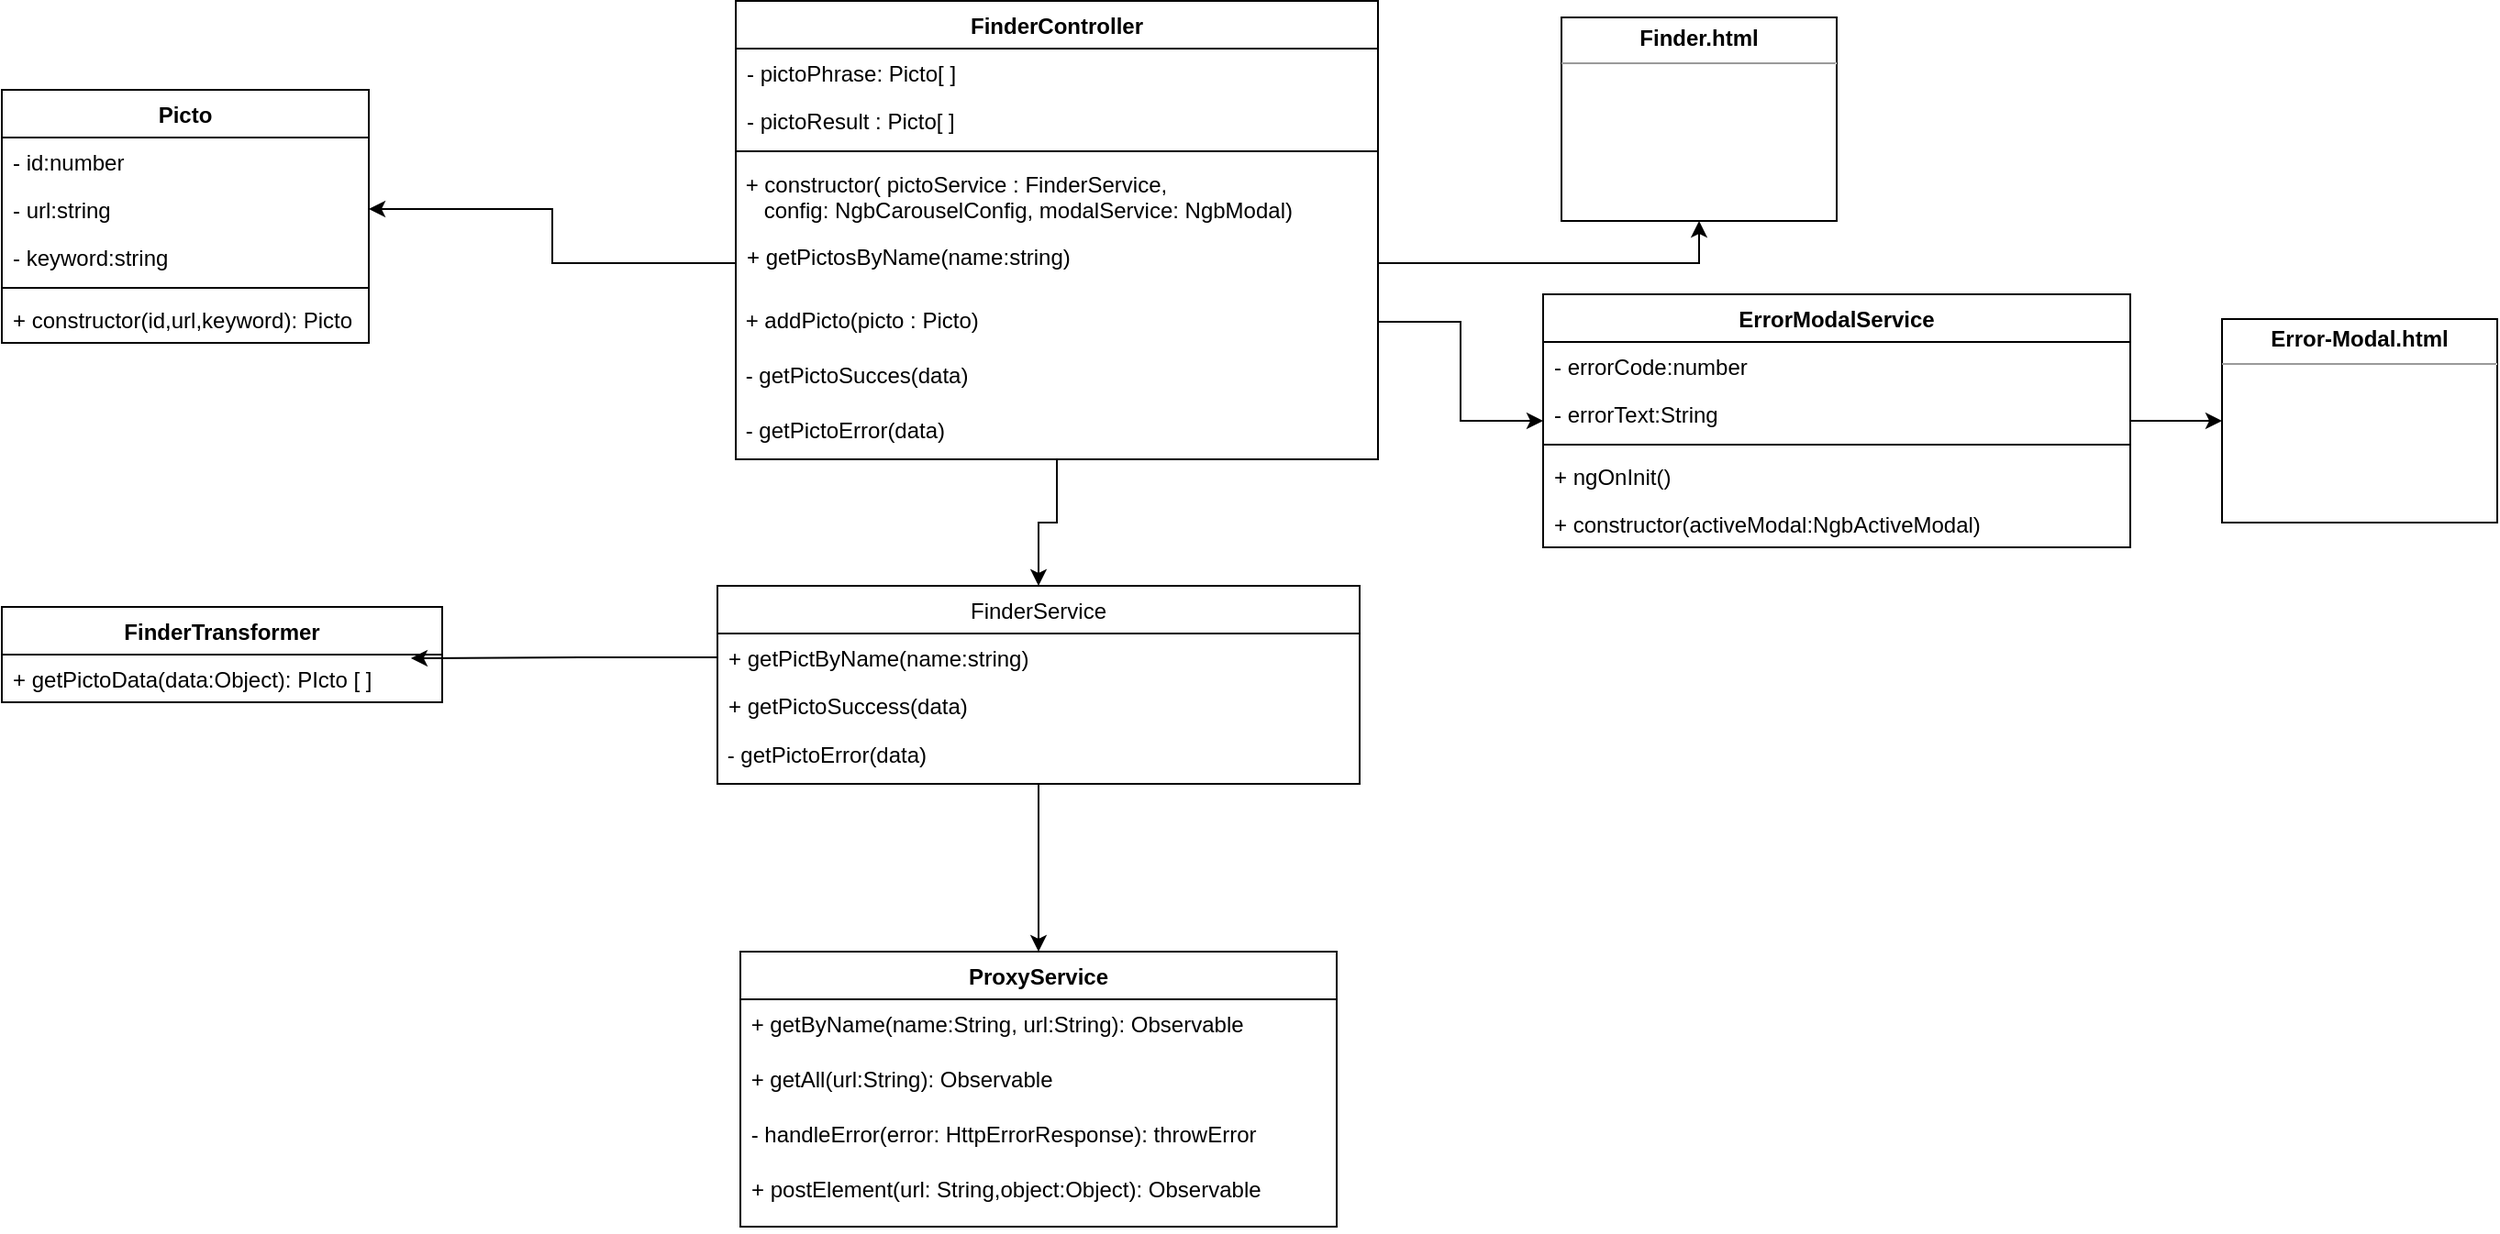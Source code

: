 <mxfile version="10.6.0" type="device"><diagram id="9-XRqoU2OClnURHWfO6d" name="Page-1"><mxGraphModel dx="1394" dy="747" grid="1" gridSize="10" guides="1" tooltips="1" connect="1" arrows="1" fold="1" page="1" pageScale="1" pageWidth="827" pageHeight="1169" math="0" shadow="0"><root><mxCell id="0"/><mxCell id="1" parent="0"/><mxCell id="GbAFSmxkOrYK4dfxpt1m-7" value="" style="edgeStyle=orthogonalEdgeStyle;rounded=0;orthogonalLoop=1;jettySize=auto;html=1;" edge="1" parent="1" source="GbAFSmxkOrYK4dfxpt1m-8" target="GbAFSmxkOrYK4dfxpt1m-14"><mxGeometry relative="1" as="geometry"><mxPoint x="1065" y="860" as="targetPoint"/></mxGeometry></mxCell><mxCell id="GbAFSmxkOrYK4dfxpt1m-8" value="ErrorModalService" style="swimlane;fontStyle=1;align=center;verticalAlign=top;childLayout=stackLayout;horizontal=1;startSize=26;horizontalStack=0;resizeParent=1;resizeParentMax=0;resizeLast=0;collapsible=1;marginBottom=0;" vertex="1" parent="1"><mxGeometry x="920" y="271.5" width="320" height="138" as="geometry"/></mxCell><mxCell id="GbAFSmxkOrYK4dfxpt1m-9" value="- errorCode:number&#10;&#10;" style="text;strokeColor=none;fillColor=none;align=left;verticalAlign=top;spacingLeft=4;spacingRight=4;overflow=hidden;rotatable=0;points=[[0,0.5],[1,0.5]];portConstraint=eastwest;" vertex="1" parent="GbAFSmxkOrYK4dfxpt1m-8"><mxGeometry y="26" width="320" height="26" as="geometry"/></mxCell><mxCell id="GbAFSmxkOrYK4dfxpt1m-10" value="- errorText:String&#10;&#10;" style="text;strokeColor=none;fillColor=none;align=left;verticalAlign=top;spacingLeft=4;spacingRight=4;overflow=hidden;rotatable=0;points=[[0,0.5],[1,0.5]];portConstraint=eastwest;" vertex="1" parent="GbAFSmxkOrYK4dfxpt1m-8"><mxGeometry y="52" width="320" height="26" as="geometry"/></mxCell><mxCell id="GbAFSmxkOrYK4dfxpt1m-11" value="" style="line;strokeWidth=1;fillColor=none;align=left;verticalAlign=middle;spacingTop=-1;spacingLeft=3;spacingRight=3;rotatable=0;labelPosition=right;points=[];portConstraint=eastwest;" vertex="1" parent="GbAFSmxkOrYK4dfxpt1m-8"><mxGeometry y="78" width="320" height="8" as="geometry"/></mxCell><mxCell id="GbAFSmxkOrYK4dfxpt1m-12" value="+ ngOnInit()" style="text;strokeColor=none;fillColor=none;align=left;verticalAlign=top;spacingLeft=4;spacingRight=4;overflow=hidden;rotatable=0;points=[[0,0.5],[1,0.5]];portConstraint=eastwest;" vertex="1" parent="GbAFSmxkOrYK4dfxpt1m-8"><mxGeometry y="86" width="320" height="26" as="geometry"/></mxCell><mxCell id="GbAFSmxkOrYK4dfxpt1m-13" value="+ constructor(activeModal:NgbActiveModal)&#10;" style="text;strokeColor=none;fillColor=none;align=left;verticalAlign=top;spacingLeft=4;spacingRight=4;overflow=hidden;rotatable=0;points=[[0,0.5],[1,0.5]];portConstraint=eastwest;" vertex="1" parent="GbAFSmxkOrYK4dfxpt1m-8"><mxGeometry y="112" width="320" height="26" as="geometry"/></mxCell><mxCell id="GbAFSmxkOrYK4dfxpt1m-14" value="&lt;p style=&quot;margin: 0px ; margin-top: 4px ; text-align: center&quot;&gt;&lt;b&gt;Error-Modal.html&lt;/b&gt;&lt;/p&gt;&lt;hr size=&quot;1&quot;&gt;&lt;p style=&quot;margin: 0px ; margin-left: 4px&quot;&gt;&lt;/p&gt;&lt;p style=&quot;margin: 0px ; margin-left: 4px&quot;&gt;&lt;br&gt;&lt;/p&gt;" style="verticalAlign=top;align=left;overflow=fill;fontSize=12;fontFamily=Helvetica;html=1;" vertex="1" parent="1"><mxGeometry x="1290" y="285" width="150" height="111" as="geometry"/></mxCell><mxCell id="GbAFSmxkOrYK4dfxpt1m-15" value="FinderController&#10;&#10;" style="swimlane;fontStyle=1;align=center;verticalAlign=top;childLayout=stackLayout;horizontal=1;startSize=26;horizontalStack=0;resizeParent=1;resizeParentMax=0;resizeLast=0;collapsible=1;marginBottom=0;" vertex="1" parent="1"><mxGeometry x="480" y="111.5" width="350" height="250" as="geometry"/></mxCell><mxCell id="GbAFSmxkOrYK4dfxpt1m-19" value="- pictoPhrase: Picto[ ]" style="text;strokeColor=none;fillColor=none;align=left;verticalAlign=top;spacingLeft=4;spacingRight=4;overflow=hidden;rotatable=0;points=[[0,0.5],[1,0.5]];portConstraint=eastwest;" vertex="1" parent="GbAFSmxkOrYK4dfxpt1m-15"><mxGeometry y="26" width="350" height="26" as="geometry"/></mxCell><mxCell id="GbAFSmxkOrYK4dfxpt1m-16" value="- pictoResult : Picto[ ]" style="text;strokeColor=none;fillColor=none;align=left;verticalAlign=top;spacingLeft=4;spacingRight=4;overflow=hidden;rotatable=0;points=[[0,0.5],[1,0.5]];portConstraint=eastwest;" vertex="1" parent="GbAFSmxkOrYK4dfxpt1m-15"><mxGeometry y="52" width="350" height="26" as="geometry"/></mxCell><mxCell id="GbAFSmxkOrYK4dfxpt1m-17" value="" style="line;strokeWidth=1;fillColor=none;align=left;verticalAlign=middle;spacingTop=-1;spacingLeft=3;spacingRight=3;rotatable=0;labelPosition=right;points=[];portConstraint=eastwest;" vertex="1" parent="GbAFSmxkOrYK4dfxpt1m-15"><mxGeometry y="78" width="350" height="8" as="geometry"/></mxCell><mxCell id="GbAFSmxkOrYK4dfxpt1m-20" value="&amp;nbsp;+ constructor( pictoService : FinderService, &lt;br&gt;&amp;nbsp; &amp;nbsp; config: NgbCarouselConfig, modalService: NgbModal)" style="text;html=1;" vertex="1" parent="GbAFSmxkOrYK4dfxpt1m-15"><mxGeometry y="86" width="350" height="40" as="geometry"/></mxCell><mxCell id="GbAFSmxkOrYK4dfxpt1m-18" value="+ getPictosByName(name:string)" style="text;strokeColor=none;fillColor=none;align=left;verticalAlign=top;spacingLeft=4;spacingRight=4;overflow=hidden;rotatable=0;points=[[0,0.5],[1,0.5]];portConstraint=eastwest;" vertex="1" parent="GbAFSmxkOrYK4dfxpt1m-15"><mxGeometry y="126" width="350" height="34" as="geometry"/></mxCell><mxCell id="GbAFSmxkOrYK4dfxpt1m-23" value="&amp;nbsp;+ addPicto(picto : Picto)" style="text;html=1;" vertex="1" parent="GbAFSmxkOrYK4dfxpt1m-15"><mxGeometry y="160" width="350" height="30" as="geometry"/></mxCell><mxCell id="GbAFSmxkOrYK4dfxpt1m-22" value="&amp;nbsp;- getPictoSucces(data)" style="text;html=1;" vertex="1" parent="GbAFSmxkOrYK4dfxpt1m-15"><mxGeometry y="190" width="350" height="30" as="geometry"/></mxCell><mxCell id="GbAFSmxkOrYK4dfxpt1m-24" value="&amp;nbsp;- getPictoError(data)" style="text;html=1;" vertex="1" parent="GbAFSmxkOrYK4dfxpt1m-15"><mxGeometry y="220" width="350" height="30" as="geometry"/></mxCell><mxCell id="GbAFSmxkOrYK4dfxpt1m-25" value="&lt;p style=&quot;margin: 0px ; margin-top: 4px ; text-align: center&quot;&gt;&lt;b&gt;Finder.html&lt;/b&gt;&lt;/p&gt;&lt;hr size=&quot;1&quot;&gt;&lt;p style=&quot;margin: 0px ; margin-left: 4px&quot;&gt;&lt;/p&gt;&lt;p style=&quot;margin: 0px ; margin-left: 4px&quot;&gt;&lt;br&gt;&lt;/p&gt;" style="verticalAlign=top;align=left;overflow=fill;fontSize=12;fontFamily=Helvetica;html=1;" vertex="1" parent="1"><mxGeometry x="930" y="120.5" width="150" height="111" as="geometry"/></mxCell><mxCell id="GbAFSmxkOrYK4dfxpt1m-33" style="edgeStyle=orthogonalEdgeStyle;rounded=0;orthogonalLoop=1;jettySize=auto;html=1;" edge="1" parent="1" source="GbAFSmxkOrYK4dfxpt1m-26" target="GbAFSmxkOrYK4dfxpt1m-50"><mxGeometry relative="1" as="geometry"><mxPoint x="645" y="627" as="targetPoint"/></mxGeometry></mxCell><mxCell id="GbAFSmxkOrYK4dfxpt1m-26" value="FinderService" style="swimlane;fontStyle=0;childLayout=stackLayout;horizontal=1;startSize=26;fillColor=none;horizontalStack=0;resizeParent=1;resizeParentMax=0;resizeLast=0;collapsible=1;marginBottom=0;" vertex="1" parent="1"><mxGeometry x="470" y="430.5" width="350" height="108" as="geometry"/></mxCell><mxCell id="GbAFSmxkOrYK4dfxpt1m-27" value="+ getPictByName(name:string)" style="text;strokeColor=none;fillColor=none;align=left;verticalAlign=top;spacingLeft=4;spacingRight=4;overflow=hidden;rotatable=0;points=[[0,0.5],[1,0.5]];portConstraint=eastwest;" vertex="1" parent="GbAFSmxkOrYK4dfxpt1m-26"><mxGeometry y="26" width="350" height="26" as="geometry"/></mxCell><mxCell id="GbAFSmxkOrYK4dfxpt1m-28" value="+ getPictoSuccess(data)" style="text;strokeColor=none;fillColor=none;align=left;verticalAlign=top;spacingLeft=4;spacingRight=4;overflow=hidden;rotatable=0;points=[[0,0.5],[1,0.5]];portConstraint=eastwest;" vertex="1" parent="GbAFSmxkOrYK4dfxpt1m-26"><mxGeometry y="52" width="350" height="26" as="geometry"/></mxCell><mxCell id="GbAFSmxkOrYK4dfxpt1m-34" value="&amp;nbsp;- getPictoError(data)" style="text;html=1;" vertex="1" parent="GbAFSmxkOrYK4dfxpt1m-26"><mxGeometry y="78" width="350" height="30" as="geometry"/></mxCell><mxCell id="GbAFSmxkOrYK4dfxpt1m-30" style="edgeStyle=orthogonalEdgeStyle;rounded=0;orthogonalLoop=1;jettySize=auto;html=1;" edge="1" parent="1" source="GbAFSmxkOrYK4dfxpt1m-24" target="GbAFSmxkOrYK4dfxpt1m-26"><mxGeometry relative="1" as="geometry"/></mxCell><mxCell id="GbAFSmxkOrYK4dfxpt1m-31" style="edgeStyle=orthogonalEdgeStyle;rounded=0;orthogonalLoop=1;jettySize=auto;html=1;exitX=1;exitY=0.5;exitDx=0;exitDy=0;" edge="1" parent="1" source="GbAFSmxkOrYK4dfxpt1m-18" target="GbAFSmxkOrYK4dfxpt1m-25"><mxGeometry relative="1" as="geometry"/></mxCell><mxCell id="GbAFSmxkOrYK4dfxpt1m-32" style="edgeStyle=orthogonalEdgeStyle;rounded=0;orthogonalLoop=1;jettySize=auto;html=1;" edge="1" parent="1" source="GbAFSmxkOrYK4dfxpt1m-23" target="GbAFSmxkOrYK4dfxpt1m-8"><mxGeometry relative="1" as="geometry"/></mxCell><mxCell id="GbAFSmxkOrYK4dfxpt1m-35" value="FinderTransformer" style="swimlane;fontStyle=1;align=center;verticalAlign=top;childLayout=stackLayout;horizontal=1;startSize=26;horizontalStack=0;resizeParent=1;resizeParentMax=0;resizeLast=0;collapsible=1;marginBottom=0;" vertex="1" parent="1"><mxGeometry x="80" y="442" width="240" height="52" as="geometry"/></mxCell><mxCell id="GbAFSmxkOrYK4dfxpt1m-38" value="+ getPictoData(data:Object): PIcto [ ]" style="text;strokeColor=none;fillColor=none;align=left;verticalAlign=top;spacingLeft=4;spacingRight=4;overflow=hidden;rotatable=0;points=[[0,0.5],[1,0.5]];portConstraint=eastwest;" vertex="1" parent="GbAFSmxkOrYK4dfxpt1m-35"><mxGeometry y="26" width="240" height="26" as="geometry"/></mxCell><mxCell id="GbAFSmxkOrYK4dfxpt1m-40" value="Picto" style="swimlane;fontStyle=1;align=center;verticalAlign=top;childLayout=stackLayout;horizontal=1;startSize=26;horizontalStack=0;resizeParent=1;resizeParentMax=0;resizeLast=0;collapsible=1;marginBottom=0;" vertex="1" parent="1"><mxGeometry x="80" y="160" width="200" height="138" as="geometry"/></mxCell><mxCell id="GbAFSmxkOrYK4dfxpt1m-41" value="- id:number&#10;" style="text;strokeColor=none;fillColor=none;align=left;verticalAlign=top;spacingLeft=4;spacingRight=4;overflow=hidden;rotatable=0;points=[[0,0.5],[1,0.5]];portConstraint=eastwest;" vertex="1" parent="GbAFSmxkOrYK4dfxpt1m-40"><mxGeometry y="26" width="200" height="26" as="geometry"/></mxCell><mxCell id="GbAFSmxkOrYK4dfxpt1m-45" value="- url:string" style="text;strokeColor=none;fillColor=none;align=left;verticalAlign=top;spacingLeft=4;spacingRight=4;overflow=hidden;rotatable=0;points=[[0,0.5],[1,0.5]];portConstraint=eastwest;" vertex="1" parent="GbAFSmxkOrYK4dfxpt1m-40"><mxGeometry y="52" width="200" height="26" as="geometry"/></mxCell><mxCell id="GbAFSmxkOrYK4dfxpt1m-46" value="- keyword:string" style="text;strokeColor=none;fillColor=none;align=left;verticalAlign=top;spacingLeft=4;spacingRight=4;overflow=hidden;rotatable=0;points=[[0,0.5],[1,0.5]];portConstraint=eastwest;" vertex="1" parent="GbAFSmxkOrYK4dfxpt1m-40"><mxGeometry y="78" width="200" height="26" as="geometry"/></mxCell><mxCell id="GbAFSmxkOrYK4dfxpt1m-42" value="" style="line;strokeWidth=1;fillColor=none;align=left;verticalAlign=middle;spacingTop=-1;spacingLeft=3;spacingRight=3;rotatable=0;labelPosition=right;points=[];portConstraint=eastwest;" vertex="1" parent="GbAFSmxkOrYK4dfxpt1m-40"><mxGeometry y="104" width="200" height="8" as="geometry"/></mxCell><mxCell id="GbAFSmxkOrYK4dfxpt1m-43" value="+ constructor(id,url,keyword): Picto" style="text;strokeColor=none;fillColor=none;align=left;verticalAlign=top;spacingLeft=4;spacingRight=4;overflow=hidden;rotatable=0;points=[[0,0.5],[1,0.5]];portConstraint=eastwest;" vertex="1" parent="GbAFSmxkOrYK4dfxpt1m-40"><mxGeometry y="112" width="200" height="26" as="geometry"/></mxCell><mxCell id="GbAFSmxkOrYK4dfxpt1m-47" style="edgeStyle=orthogonalEdgeStyle;rounded=0;orthogonalLoop=1;jettySize=auto;html=1;entryX=1;entryY=0.5;entryDx=0;entryDy=0;" edge="1" parent="1" source="GbAFSmxkOrYK4dfxpt1m-18" target="GbAFSmxkOrYK4dfxpt1m-45"><mxGeometry relative="1" as="geometry"/></mxCell><mxCell id="GbAFSmxkOrYK4dfxpt1m-49" style="edgeStyle=orthogonalEdgeStyle;rounded=0;orthogonalLoop=1;jettySize=auto;html=1;entryX=0.929;entryY=0.077;entryDx=0;entryDy=0;entryPerimeter=0;" edge="1" parent="1" source="GbAFSmxkOrYK4dfxpt1m-27" target="GbAFSmxkOrYK4dfxpt1m-38"><mxGeometry relative="1" as="geometry"/></mxCell><mxCell id="GbAFSmxkOrYK4dfxpt1m-50" value="ProxyService" style="swimlane;fontStyle=1;align=center;verticalAlign=top;childLayout=stackLayout;horizontal=1;startSize=26;horizontalStack=0;resizeParent=1;resizeParentMax=0;resizeLast=0;collapsible=1;marginBottom=0;" vertex="1" parent="1"><mxGeometry x="482.5" y="630" width="325" height="150" as="geometry"/></mxCell><mxCell id="GbAFSmxkOrYK4dfxpt1m-51" value="&amp;nbsp;+ getByName(name:String, url:String): Observable" style="text;html=1;" vertex="1" parent="GbAFSmxkOrYK4dfxpt1m-50"><mxGeometry y="26" width="325" height="30" as="geometry"/></mxCell><mxCell id="GbAFSmxkOrYK4dfxpt1m-52" value="&amp;nbsp;+ getAll(url:String): Observable" style="text;html=1;" vertex="1" parent="GbAFSmxkOrYK4dfxpt1m-50"><mxGeometry y="56" width="325" height="30" as="geometry"/></mxCell><mxCell id="GbAFSmxkOrYK4dfxpt1m-53" value="&amp;nbsp;- handleError(error: HttpErrorResponse): throwError" style="text;html=1;" vertex="1" parent="GbAFSmxkOrYK4dfxpt1m-50"><mxGeometry y="86" width="325" height="30" as="geometry"/></mxCell><mxCell id="GbAFSmxkOrYK4dfxpt1m-54" value="+ postElement(url: String,object:Object): Observable" style="text;strokeColor=none;fillColor=none;align=left;verticalAlign=top;spacingLeft=4;spacingRight=4;overflow=hidden;rotatable=0;points=[[0,0.5],[1,0.5]];portConstraint=eastwest;" vertex="1" parent="GbAFSmxkOrYK4dfxpt1m-50"><mxGeometry y="116" width="325" height="34" as="geometry"/></mxCell></root></mxGraphModel></diagram></mxfile>